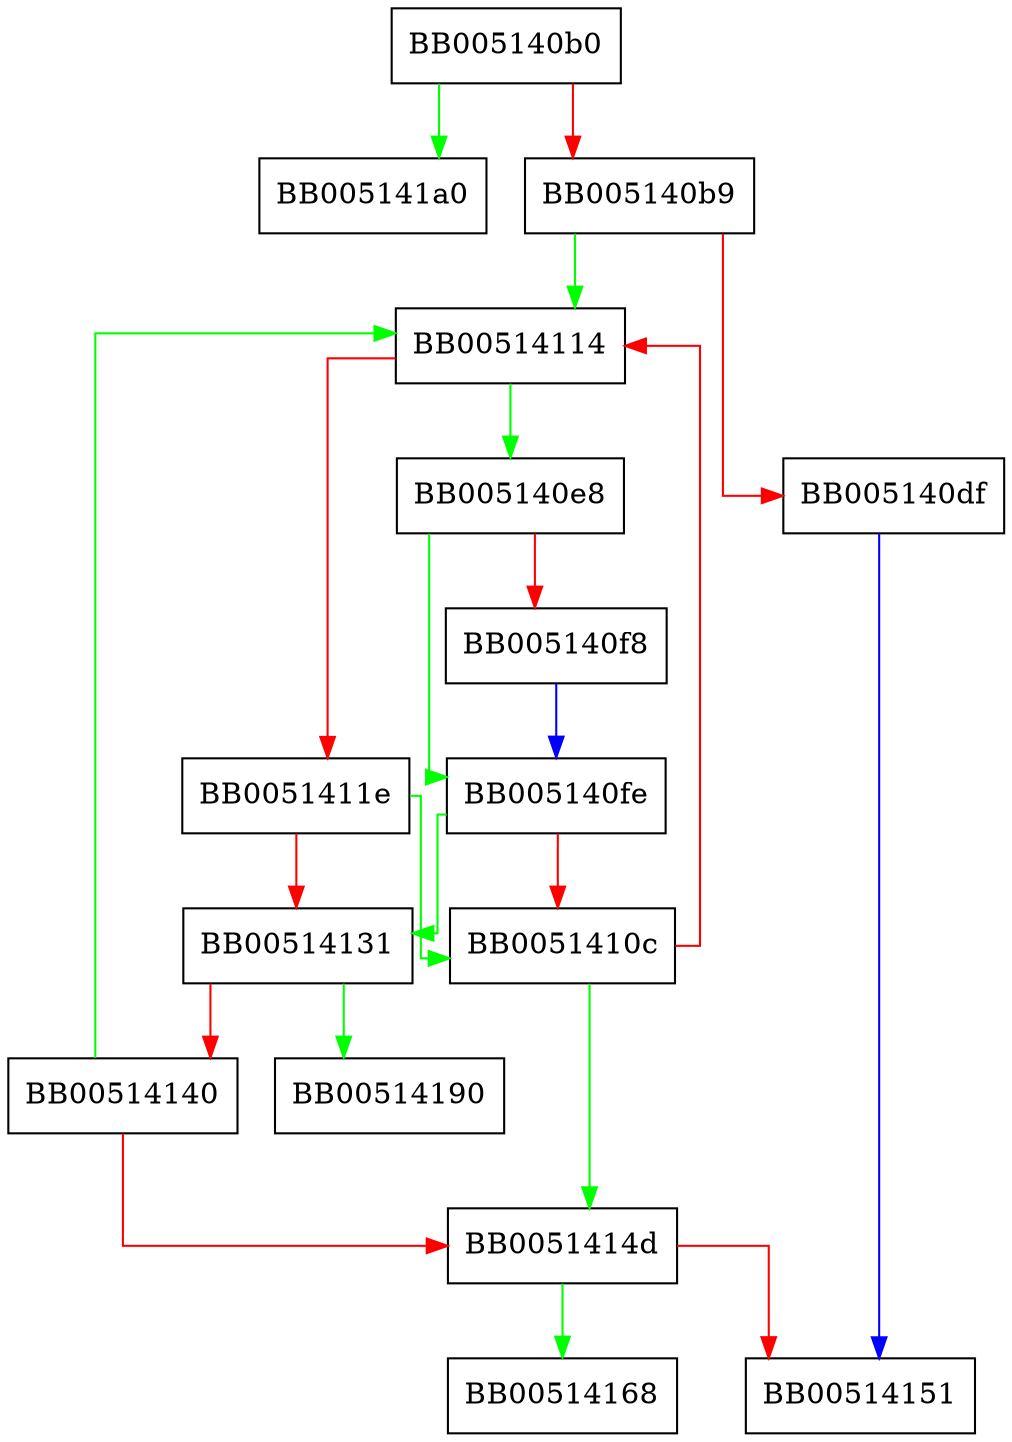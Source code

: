 digraph ASN1_STRING_print {
  node [shape="box"];
  graph [splines=ortho];
  BB005140b0 -> BB005141a0 [color="green"];
  BB005140b0 -> BB005140b9 [color="red"];
  BB005140b9 -> BB00514114 [color="green"];
  BB005140b9 -> BB005140df [color="red"];
  BB005140df -> BB00514151 [color="blue"];
  BB005140e8 -> BB005140fe [color="green"];
  BB005140e8 -> BB005140f8 [color="red"];
  BB005140f8 -> BB005140fe [color="blue"];
  BB005140fe -> BB00514131 [color="green"];
  BB005140fe -> BB0051410c [color="red"];
  BB0051410c -> BB0051414d [color="green"];
  BB0051410c -> BB00514114 [color="red"];
  BB00514114 -> BB005140e8 [color="green"];
  BB00514114 -> BB0051411e [color="red"];
  BB0051411e -> BB0051410c [color="green"];
  BB0051411e -> BB00514131 [color="red"];
  BB00514131 -> BB00514190 [color="green"];
  BB00514131 -> BB00514140 [color="red"];
  BB00514140 -> BB00514114 [color="green"];
  BB00514140 -> BB0051414d [color="red"];
  BB0051414d -> BB00514168 [color="green"];
  BB0051414d -> BB00514151 [color="red"];
}
